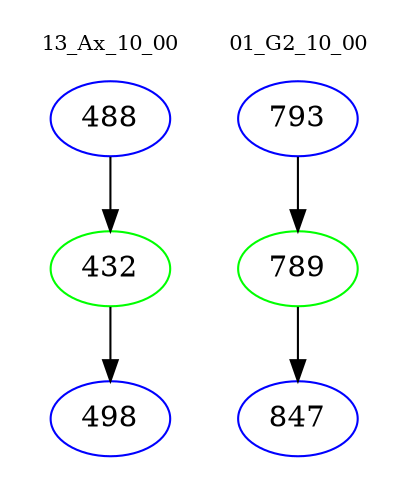 digraph{
subgraph cluster_0 {
color = white
label = "13_Ax_10_00";
fontsize=10;
T0_488 [label="488", color="blue"]
T0_488 -> T0_432 [color="black"]
T0_432 [label="432", color="green"]
T0_432 -> T0_498 [color="black"]
T0_498 [label="498", color="blue"]
}
subgraph cluster_1 {
color = white
label = "01_G2_10_00";
fontsize=10;
T1_793 [label="793", color="blue"]
T1_793 -> T1_789 [color="black"]
T1_789 [label="789", color="green"]
T1_789 -> T1_847 [color="black"]
T1_847 [label="847", color="blue"]
}
}
